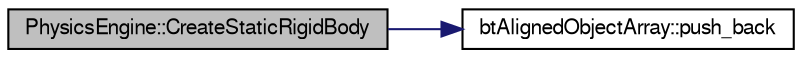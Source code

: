 digraph G
{
  bgcolor="transparent";
  edge [fontname="FreeSans",fontsize=10,labelfontname="FreeSans",labelfontsize=10];
  node [fontname="FreeSans",fontsize=10,shape=record];
  rankdir=LR;
  Node1 [label="PhysicsEngine::CreateStaticRigidBody",height=0.2,width=0.4,color="black", fillcolor="grey75", style="filled" fontcolor="black"];
  Node1 -> Node2 [color="midnightblue",fontsize=10,style="solid"];
  Node2 [label="btAlignedObjectArray::push_back",height=0.2,width=0.4,color="black",URL="$classbt_aligned_object_array.html#d61e10166e2c00f487095d3482b9edd1"];
}
